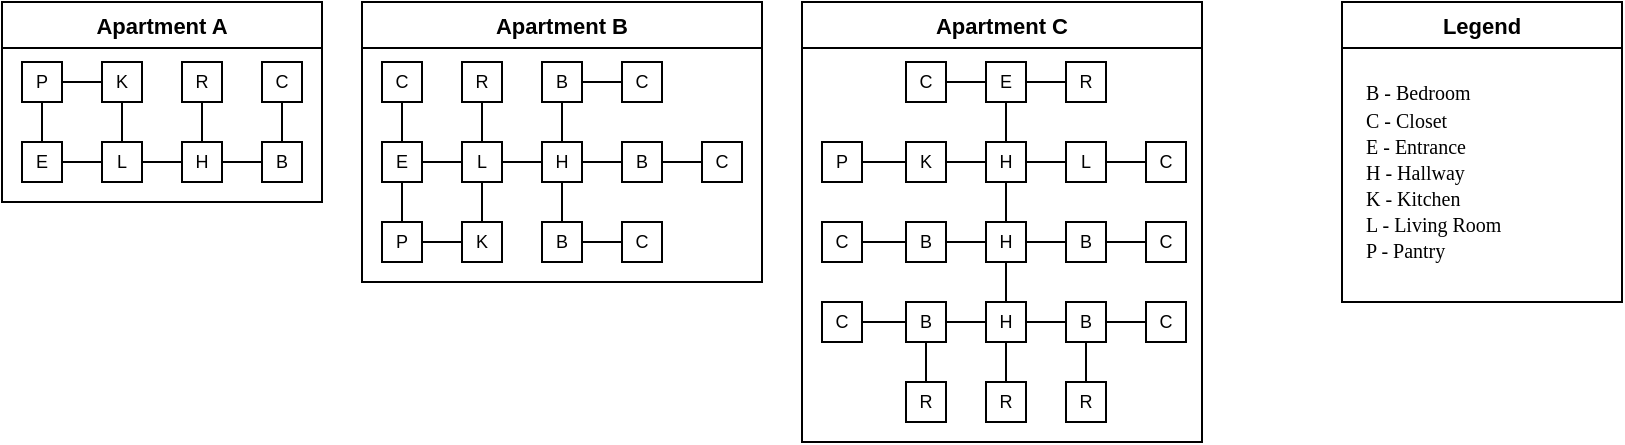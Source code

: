 <mxfile version="28.0.7">
  <diagram name="Page-1" id="AnDoiD_PRfWxa0YFhjAP">
    <mxGraphModel dx="984" dy="541" grid="1" gridSize="10" guides="1" tooltips="1" connect="1" arrows="1" fold="0" page="1" pageScale="1" pageWidth="850" pageHeight="1100" math="0" shadow="0">
      <root>
        <mxCell id="0" />
        <mxCell id="rfV1pEKHBz6pyRs1tRkb-125" value="Apartment C" parent="0" />
        <mxCell id="rfV1pEKHBz6pyRs1tRkb-126" value="Apartment C" style="swimlane;whiteSpace=wrap;html=1;fontFamily=Helvetica;fontSize=11;fontColor=default;labelBackgroundColor=default;container=0;" vertex="1" parent="rfV1pEKHBz6pyRs1tRkb-125">
          <mxGeometry x="420" y="20" width="200" height="220" as="geometry">
            <mxRectangle width="100" height="30" as="alternateBounds" />
          </mxGeometry>
        </mxCell>
        <mxCell id="rfV1pEKHBz6pyRs1tRkb-154" style="edgeStyle=orthogonalEdgeStyle;shape=connector;rounded=0;orthogonalLoop=1;jettySize=auto;html=1;exitX=0.5;exitY=1;exitDx=0;exitDy=0;entryX=0.5;entryY=0;entryDx=0;entryDy=0;strokeColor=default;align=center;verticalAlign=middle;fontFamily=Helvetica;fontSize=11;fontColor=default;labelBackgroundColor=default;endArrow=none;endFill=0;" edge="1" parent="rfV1pEKHBz6pyRs1tRkb-126" source="rfV1pEKHBz6pyRs1tRkb-127" target="rfV1pEKHBz6pyRs1tRkb-138">
          <mxGeometry relative="1" as="geometry" />
        </mxCell>
        <mxCell id="rfV1pEKHBz6pyRs1tRkb-188" style="edgeStyle=orthogonalEdgeStyle;shape=connector;rounded=0;orthogonalLoop=1;jettySize=auto;html=1;exitX=0;exitY=0.5;exitDx=0;exitDy=0;entryX=1;entryY=0.5;entryDx=0;entryDy=0;strokeColor=default;align=center;verticalAlign=middle;fontFamily=Helvetica;fontSize=11;fontColor=default;labelBackgroundColor=default;endArrow=none;endFill=0;" edge="1" parent="rfV1pEKHBz6pyRs1tRkb-126" source="rfV1pEKHBz6pyRs1tRkb-127" target="rfV1pEKHBz6pyRs1tRkb-186">
          <mxGeometry relative="1" as="geometry" />
        </mxCell>
        <mxCell id="rfV1pEKHBz6pyRs1tRkb-127" value="E" style="whiteSpace=wrap;html=1;aspect=fixed;fillColor=default;fontSize=9;container=0;" vertex="1" parent="rfV1pEKHBz6pyRs1tRkb-126">
          <mxGeometry x="92" y="30" width="20" height="20" as="geometry" />
        </mxCell>
        <mxCell id="rfV1pEKHBz6pyRs1tRkb-196" style="edgeStyle=orthogonalEdgeStyle;shape=connector;rounded=0;orthogonalLoop=1;jettySize=auto;html=1;exitX=1;exitY=0.5;exitDx=0;exitDy=0;entryX=0;entryY=0.5;entryDx=0;entryDy=0;strokeColor=default;align=center;verticalAlign=middle;fontFamily=Helvetica;fontSize=11;fontColor=default;labelBackgroundColor=default;endArrow=none;endFill=0;" edge="1" parent="rfV1pEKHBz6pyRs1tRkb-126" source="rfV1pEKHBz6pyRs1tRkb-129" target="rfV1pEKHBz6pyRs1tRkb-195">
          <mxGeometry relative="1" as="geometry" />
        </mxCell>
        <mxCell id="rfV1pEKHBz6pyRs1tRkb-129" value="L" style="whiteSpace=wrap;html=1;aspect=fixed;fillColor=default;fontSize=9;container=0;" vertex="1" parent="rfV1pEKHBz6pyRs1tRkb-126">
          <mxGeometry x="132" y="70" width="20" height="20" as="geometry" />
        </mxCell>
        <mxCell id="rfV1pEKHBz6pyRs1tRkb-160" style="edgeStyle=orthogonalEdgeStyle;shape=connector;rounded=0;orthogonalLoop=1;jettySize=auto;html=1;exitX=1;exitY=0.5;exitDx=0;exitDy=0;entryX=0;entryY=0.5;entryDx=0;entryDy=0;strokeColor=default;align=center;verticalAlign=middle;fontFamily=Helvetica;fontSize=11;fontColor=default;labelBackgroundColor=default;endArrow=none;endFill=0;" edge="1" parent="rfV1pEKHBz6pyRs1tRkb-126" source="rfV1pEKHBz6pyRs1tRkb-134" target="rfV1pEKHBz6pyRs1tRkb-138">
          <mxGeometry relative="1" as="geometry" />
        </mxCell>
        <mxCell id="rfV1pEKHBz6pyRs1tRkb-134" value="K" style="whiteSpace=wrap;html=1;aspect=fixed;fillColor=default;fontSize=9;container=0;" vertex="1" parent="rfV1pEKHBz6pyRs1tRkb-126">
          <mxGeometry x="52" y="70" width="20" height="20" as="geometry" />
        </mxCell>
        <mxCell id="rfV1pEKHBz6pyRs1tRkb-155" style="edgeStyle=orthogonalEdgeStyle;shape=connector;rounded=0;orthogonalLoop=1;jettySize=auto;html=1;exitX=1;exitY=0.5;exitDx=0;exitDy=0;entryX=0;entryY=0.5;entryDx=0;entryDy=0;strokeColor=default;align=center;verticalAlign=middle;fontFamily=Helvetica;fontSize=11;fontColor=default;labelBackgroundColor=default;endArrow=none;endFill=0;" edge="1" parent="rfV1pEKHBz6pyRs1tRkb-126" source="rfV1pEKHBz6pyRs1tRkb-138" target="rfV1pEKHBz6pyRs1tRkb-129">
          <mxGeometry relative="1" as="geometry" />
        </mxCell>
        <mxCell id="rfV1pEKHBz6pyRs1tRkb-158" style="edgeStyle=orthogonalEdgeStyle;shape=connector;rounded=0;orthogonalLoop=1;jettySize=auto;html=1;exitX=0.5;exitY=1;exitDx=0;exitDy=0;entryX=0.5;entryY=0;entryDx=0;entryDy=0;strokeColor=default;align=center;verticalAlign=middle;fontFamily=Helvetica;fontSize=11;fontColor=default;labelBackgroundColor=default;endArrow=none;endFill=0;" edge="1" parent="rfV1pEKHBz6pyRs1tRkb-126" source="rfV1pEKHBz6pyRs1tRkb-138" target="rfV1pEKHBz6pyRs1tRkb-156">
          <mxGeometry relative="1" as="geometry" />
        </mxCell>
        <mxCell id="rfV1pEKHBz6pyRs1tRkb-138" value="H" style="whiteSpace=wrap;html=1;aspect=fixed;fillColor=default;fontSize=9;container=0;" vertex="1" parent="rfV1pEKHBz6pyRs1tRkb-126">
          <mxGeometry x="92" y="70" width="20" height="20" as="geometry" />
        </mxCell>
        <mxCell id="rfV1pEKHBz6pyRs1tRkb-163" style="edgeStyle=orthogonalEdgeStyle;shape=connector;rounded=0;orthogonalLoop=1;jettySize=auto;html=1;exitX=0;exitY=0.5;exitDx=0;exitDy=0;entryX=1;entryY=0.5;entryDx=0;entryDy=0;strokeColor=default;align=center;verticalAlign=middle;fontFamily=Helvetica;fontSize=11;fontColor=default;labelBackgroundColor=default;endArrow=none;endFill=0;" edge="1" parent="rfV1pEKHBz6pyRs1tRkb-126" source="rfV1pEKHBz6pyRs1tRkb-141" target="rfV1pEKHBz6pyRs1tRkb-156">
          <mxGeometry relative="1" as="geometry" />
        </mxCell>
        <mxCell id="rfV1pEKHBz6pyRs1tRkb-166" style="edgeStyle=orthogonalEdgeStyle;shape=connector;rounded=0;orthogonalLoop=1;jettySize=auto;html=1;exitX=1;exitY=0.5;exitDx=0;exitDy=0;strokeColor=default;align=center;verticalAlign=middle;fontFamily=Helvetica;fontSize=11;fontColor=default;labelBackgroundColor=default;endArrow=none;endFill=0;" edge="1" parent="rfV1pEKHBz6pyRs1tRkb-126" source="rfV1pEKHBz6pyRs1tRkb-141" target="rfV1pEKHBz6pyRs1tRkb-147">
          <mxGeometry relative="1" as="geometry" />
        </mxCell>
        <mxCell id="rfV1pEKHBz6pyRs1tRkb-141" value="B" style="whiteSpace=wrap;html=1;aspect=fixed;fillColor=default;fontSize=9;container=0;" vertex="1" parent="rfV1pEKHBz6pyRs1tRkb-126">
          <mxGeometry x="132" y="110" width="20" height="20" as="geometry" />
        </mxCell>
        <mxCell id="rfV1pEKHBz6pyRs1tRkb-165" style="edgeStyle=orthogonalEdgeStyle;shape=connector;rounded=0;orthogonalLoop=1;jettySize=auto;html=1;exitX=1;exitY=0.5;exitDx=0;exitDy=0;strokeColor=default;align=center;verticalAlign=middle;fontFamily=Helvetica;fontSize=11;fontColor=default;labelBackgroundColor=default;endArrow=none;endFill=0;" edge="1" parent="rfV1pEKHBz6pyRs1tRkb-126" source="rfV1pEKHBz6pyRs1tRkb-143" target="rfV1pEKHBz6pyRs1tRkb-156">
          <mxGeometry relative="1" as="geometry" />
        </mxCell>
        <mxCell id="rfV1pEKHBz6pyRs1tRkb-168" style="edgeStyle=orthogonalEdgeStyle;shape=connector;rounded=0;orthogonalLoop=1;jettySize=auto;html=1;exitX=0;exitY=0.5;exitDx=0;exitDy=0;entryX=1;entryY=0.5;entryDx=0;entryDy=0;strokeColor=default;align=center;verticalAlign=middle;fontFamily=Helvetica;fontSize=11;fontColor=default;labelBackgroundColor=default;endArrow=none;endFill=0;" edge="1" parent="rfV1pEKHBz6pyRs1tRkb-126" source="rfV1pEKHBz6pyRs1tRkb-143" target="rfV1pEKHBz6pyRs1tRkb-148">
          <mxGeometry relative="1" as="geometry" />
        </mxCell>
        <mxCell id="rfV1pEKHBz6pyRs1tRkb-143" value="B" style="whiteSpace=wrap;html=1;aspect=fixed;fillColor=default;fontSize=9;container=0;" vertex="1" parent="rfV1pEKHBz6pyRs1tRkb-126">
          <mxGeometry x="52" y="110" width="20" height="20" as="geometry" />
        </mxCell>
        <mxCell id="rfV1pEKHBz6pyRs1tRkb-147" value="C" style="whiteSpace=wrap;html=1;aspect=fixed;fillColor=default;fontSize=9;container=0;" vertex="1" parent="rfV1pEKHBz6pyRs1tRkb-126">
          <mxGeometry x="172" y="110" width="20" height="20" as="geometry" />
        </mxCell>
        <mxCell id="rfV1pEKHBz6pyRs1tRkb-148" value="C" style="whiteSpace=wrap;html=1;aspect=fixed;fillColor=default;fontSize=9;container=0;" vertex="1" parent="rfV1pEKHBz6pyRs1tRkb-126">
          <mxGeometry x="10" y="110" width="20" height="20" as="geometry" />
        </mxCell>
        <mxCell id="rfV1pEKHBz6pyRs1tRkb-159" style="edgeStyle=orthogonalEdgeStyle;shape=connector;rounded=0;orthogonalLoop=1;jettySize=auto;html=1;exitX=1;exitY=0.5;exitDx=0;exitDy=0;entryX=0;entryY=0.5;entryDx=0;entryDy=0;strokeColor=default;align=center;verticalAlign=middle;fontFamily=Helvetica;fontSize=11;fontColor=default;labelBackgroundColor=default;endArrow=none;endFill=0;" edge="1" parent="rfV1pEKHBz6pyRs1tRkb-126" source="rfV1pEKHBz6pyRs1tRkb-149" target="rfV1pEKHBz6pyRs1tRkb-134">
          <mxGeometry relative="1" as="geometry" />
        </mxCell>
        <mxCell id="rfV1pEKHBz6pyRs1tRkb-149" value="P" style="whiteSpace=wrap;html=1;aspect=fixed;fillColor=default;fontSize=9;container=0;" vertex="1" parent="rfV1pEKHBz6pyRs1tRkb-126">
          <mxGeometry x="10" y="70" width="20" height="20" as="geometry" />
        </mxCell>
        <mxCell id="rfV1pEKHBz6pyRs1tRkb-180" style="edgeStyle=orthogonalEdgeStyle;shape=connector;rounded=0;orthogonalLoop=1;jettySize=auto;html=1;exitX=0.5;exitY=1;exitDx=0;exitDy=0;entryX=0.5;entryY=0;entryDx=0;entryDy=0;strokeColor=default;align=center;verticalAlign=middle;fontFamily=Helvetica;fontSize=11;fontColor=default;labelBackgroundColor=default;endArrow=none;endFill=0;" edge="1" parent="rfV1pEKHBz6pyRs1tRkb-126" source="rfV1pEKHBz6pyRs1tRkb-156" target="rfV1pEKHBz6pyRs1tRkb-178">
          <mxGeometry relative="1" as="geometry" />
        </mxCell>
        <mxCell id="rfV1pEKHBz6pyRs1tRkb-156" value="H" style="whiteSpace=wrap;html=1;aspect=fixed;fillColor=default;fontSize=9;container=0;" vertex="1" parent="rfV1pEKHBz6pyRs1tRkb-126">
          <mxGeometry x="92" y="110" width="20" height="20" as="geometry" />
        </mxCell>
        <mxCell id="rfV1pEKHBz6pyRs1tRkb-170" style="edgeStyle=orthogonalEdgeStyle;shape=connector;rounded=0;orthogonalLoop=1;jettySize=auto;html=1;exitX=0;exitY=0.5;exitDx=0;exitDy=0;entryX=1;entryY=0.5;entryDx=0;entryDy=0;strokeColor=default;align=center;verticalAlign=middle;fontFamily=Helvetica;fontSize=11;fontColor=default;labelBackgroundColor=default;endArrow=none;endFill=0;" edge="1" parent="rfV1pEKHBz6pyRs1tRkb-126" source="rfV1pEKHBz6pyRs1tRkb-172" target="rfV1pEKHBz6pyRs1tRkb-178">
          <mxGeometry relative="1" as="geometry" />
        </mxCell>
        <mxCell id="rfV1pEKHBz6pyRs1tRkb-171" style="edgeStyle=orthogonalEdgeStyle;shape=connector;rounded=0;orthogonalLoop=1;jettySize=auto;html=1;exitX=1;exitY=0.5;exitDx=0;exitDy=0;strokeColor=default;align=center;verticalAlign=middle;fontFamily=Helvetica;fontSize=11;fontColor=default;labelBackgroundColor=default;endArrow=none;endFill=0;" edge="1" parent="rfV1pEKHBz6pyRs1tRkb-126" source="rfV1pEKHBz6pyRs1tRkb-172" target="rfV1pEKHBz6pyRs1tRkb-176">
          <mxGeometry relative="1" as="geometry" />
        </mxCell>
        <mxCell id="rfV1pEKHBz6pyRs1tRkb-193" style="edgeStyle=orthogonalEdgeStyle;shape=connector;rounded=0;orthogonalLoop=1;jettySize=auto;html=1;exitX=0.5;exitY=1;exitDx=0;exitDy=0;entryX=0.5;entryY=0;entryDx=0;entryDy=0;strokeColor=default;align=center;verticalAlign=middle;fontFamily=Helvetica;fontSize=11;fontColor=default;labelBackgroundColor=default;endArrow=none;endFill=0;" edge="1" parent="rfV1pEKHBz6pyRs1tRkb-126" source="rfV1pEKHBz6pyRs1tRkb-172" target="rfV1pEKHBz6pyRs1tRkb-190">
          <mxGeometry relative="1" as="geometry" />
        </mxCell>
        <mxCell id="rfV1pEKHBz6pyRs1tRkb-172" value="B" style="whiteSpace=wrap;html=1;aspect=fixed;fillColor=default;fontSize=9;container=0;" vertex="1" parent="rfV1pEKHBz6pyRs1tRkb-126">
          <mxGeometry x="132" y="150" width="20" height="20" as="geometry" />
        </mxCell>
        <mxCell id="rfV1pEKHBz6pyRs1tRkb-173" style="edgeStyle=orthogonalEdgeStyle;shape=connector;rounded=0;orthogonalLoop=1;jettySize=auto;html=1;exitX=1;exitY=0.5;exitDx=0;exitDy=0;strokeColor=default;align=center;verticalAlign=middle;fontFamily=Helvetica;fontSize=11;fontColor=default;labelBackgroundColor=default;endArrow=none;endFill=0;" edge="1" parent="rfV1pEKHBz6pyRs1tRkb-126" source="rfV1pEKHBz6pyRs1tRkb-175" target="rfV1pEKHBz6pyRs1tRkb-178">
          <mxGeometry relative="1" as="geometry" />
        </mxCell>
        <mxCell id="rfV1pEKHBz6pyRs1tRkb-174" style="edgeStyle=orthogonalEdgeStyle;shape=connector;rounded=0;orthogonalLoop=1;jettySize=auto;html=1;exitX=0;exitY=0.5;exitDx=0;exitDy=0;entryX=1;entryY=0.5;entryDx=0;entryDy=0;strokeColor=default;align=center;verticalAlign=middle;fontFamily=Helvetica;fontSize=11;fontColor=default;labelBackgroundColor=default;endArrow=none;endFill=0;" edge="1" parent="rfV1pEKHBz6pyRs1tRkb-126" source="rfV1pEKHBz6pyRs1tRkb-175" target="rfV1pEKHBz6pyRs1tRkb-177">
          <mxGeometry relative="1" as="geometry" />
        </mxCell>
        <mxCell id="rfV1pEKHBz6pyRs1tRkb-192" style="edgeStyle=orthogonalEdgeStyle;shape=connector;rounded=0;orthogonalLoop=1;jettySize=auto;html=1;exitX=0.5;exitY=1;exitDx=0;exitDy=0;entryX=0.5;entryY=0;entryDx=0;entryDy=0;strokeColor=default;align=center;verticalAlign=middle;fontFamily=Helvetica;fontSize=11;fontColor=default;labelBackgroundColor=default;endArrow=none;endFill=0;" edge="1" parent="rfV1pEKHBz6pyRs1tRkb-126" source="rfV1pEKHBz6pyRs1tRkb-175" target="rfV1pEKHBz6pyRs1tRkb-191">
          <mxGeometry relative="1" as="geometry" />
        </mxCell>
        <mxCell id="rfV1pEKHBz6pyRs1tRkb-175" value="B" style="whiteSpace=wrap;html=1;aspect=fixed;fillColor=default;fontSize=9;container=0;" vertex="1" parent="rfV1pEKHBz6pyRs1tRkb-126">
          <mxGeometry x="52" y="150" width="20" height="20" as="geometry" />
        </mxCell>
        <mxCell id="rfV1pEKHBz6pyRs1tRkb-176" value="C" style="whiteSpace=wrap;html=1;aspect=fixed;fillColor=default;fontSize=9;container=0;" vertex="1" parent="rfV1pEKHBz6pyRs1tRkb-126">
          <mxGeometry x="172" y="150" width="20" height="20" as="geometry" />
        </mxCell>
        <mxCell id="rfV1pEKHBz6pyRs1tRkb-177" value="C" style="whiteSpace=wrap;html=1;aspect=fixed;fillColor=default;fontSize=9;container=0;" vertex="1" parent="rfV1pEKHBz6pyRs1tRkb-126">
          <mxGeometry x="10" y="150" width="20" height="20" as="geometry" />
        </mxCell>
        <mxCell id="rfV1pEKHBz6pyRs1tRkb-185" style="edgeStyle=orthogonalEdgeStyle;shape=connector;rounded=0;orthogonalLoop=1;jettySize=auto;html=1;exitX=0.5;exitY=1;exitDx=0;exitDy=0;strokeColor=default;align=center;verticalAlign=middle;fontFamily=Helvetica;fontSize=11;fontColor=default;labelBackgroundColor=default;endArrow=none;endFill=0;" edge="1" parent="rfV1pEKHBz6pyRs1tRkb-126" source="rfV1pEKHBz6pyRs1tRkb-178" target="rfV1pEKHBz6pyRs1tRkb-183">
          <mxGeometry relative="1" as="geometry" />
        </mxCell>
        <mxCell id="rfV1pEKHBz6pyRs1tRkb-178" value="H" style="whiteSpace=wrap;html=1;aspect=fixed;fillColor=default;fontSize=9;container=0;" vertex="1" parent="rfV1pEKHBz6pyRs1tRkb-126">
          <mxGeometry x="92" y="150" width="20" height="20" as="geometry" />
        </mxCell>
        <mxCell id="rfV1pEKHBz6pyRs1tRkb-194" style="edgeStyle=orthogonalEdgeStyle;shape=connector;rounded=0;orthogonalLoop=1;jettySize=auto;html=1;exitX=0;exitY=0.5;exitDx=0;exitDy=0;entryX=1;entryY=0.5;entryDx=0;entryDy=0;strokeColor=default;align=center;verticalAlign=middle;fontFamily=Helvetica;fontSize=11;fontColor=default;labelBackgroundColor=default;endArrow=none;endFill=0;" edge="1" parent="rfV1pEKHBz6pyRs1tRkb-126" source="rfV1pEKHBz6pyRs1tRkb-181" target="rfV1pEKHBz6pyRs1tRkb-127">
          <mxGeometry relative="1" as="geometry" />
        </mxCell>
        <mxCell id="rfV1pEKHBz6pyRs1tRkb-181" value="R" style="whiteSpace=wrap;html=1;aspect=fixed;fillColor=default;fontSize=9;container=0;" vertex="1" parent="rfV1pEKHBz6pyRs1tRkb-126">
          <mxGeometry x="132" y="30" width="20" height="20" as="geometry" />
        </mxCell>
        <mxCell id="rfV1pEKHBz6pyRs1tRkb-183" value="R" style="whiteSpace=wrap;html=1;aspect=fixed;fillColor=default;fontSize=9;container=0;" vertex="1" parent="rfV1pEKHBz6pyRs1tRkb-126">
          <mxGeometry x="92" y="190" width="20" height="20" as="geometry" />
        </mxCell>
        <mxCell id="rfV1pEKHBz6pyRs1tRkb-186" value="C" style="whiteSpace=wrap;html=1;aspect=fixed;fillColor=default;fontSize=9;container=0;" vertex="1" parent="rfV1pEKHBz6pyRs1tRkb-126">
          <mxGeometry x="52" y="30" width="20" height="20" as="geometry" />
        </mxCell>
        <mxCell id="rfV1pEKHBz6pyRs1tRkb-190" value="R" style="whiteSpace=wrap;html=1;aspect=fixed;fillColor=default;fontSize=9;container=0;" vertex="1" parent="rfV1pEKHBz6pyRs1tRkb-126">
          <mxGeometry x="132" y="190" width="20" height="20" as="geometry" />
        </mxCell>
        <mxCell id="rfV1pEKHBz6pyRs1tRkb-191" value="R" style="whiteSpace=wrap;html=1;aspect=fixed;fillColor=default;fontSize=9;container=0;" vertex="1" parent="rfV1pEKHBz6pyRs1tRkb-126">
          <mxGeometry x="52" y="190" width="20" height="20" as="geometry" />
        </mxCell>
        <mxCell id="rfV1pEKHBz6pyRs1tRkb-195" value="C" style="whiteSpace=wrap;html=1;aspect=fixed;fillColor=default;fontSize=9;container=0;" vertex="1" parent="rfV1pEKHBz6pyRs1tRkb-126">
          <mxGeometry x="172" y="70" width="20" height="20" as="geometry" />
        </mxCell>
        <mxCell id="rfV1pEKHBz6pyRs1tRkb-97" value="Apartment B" parent="0" />
        <mxCell id="rfV1pEKHBz6pyRs1tRkb-99" value="Apartment B" style="swimlane;whiteSpace=wrap;html=1;fontFamily=Helvetica;fontSize=11;fontColor=default;labelBackgroundColor=default;container=0;" vertex="1" parent="rfV1pEKHBz6pyRs1tRkb-97">
          <mxGeometry x="200" y="20" width="200" height="140" as="geometry">
            <mxRectangle width="100" height="30" as="alternateBounds" />
          </mxGeometry>
        </mxCell>
        <mxCell id="rfV1pEKHBz6pyRs1tRkb-197" style="edgeStyle=orthogonalEdgeStyle;shape=connector;rounded=0;orthogonalLoop=1;jettySize=auto;html=1;exitX=0.5;exitY=1;exitDx=0;exitDy=0;entryX=0.5;entryY=0;entryDx=0;entryDy=0;strokeColor=default;align=center;verticalAlign=middle;fontFamily=Helvetica;fontSize=11;fontColor=default;labelBackgroundColor=default;endArrow=none;endFill=0;" edge="1" parent="rfV1pEKHBz6pyRs1tRkb-99" source="rfV1pEKHBz6pyRs1tRkb-100" target="rfV1pEKHBz6pyRs1tRkb-122">
          <mxGeometry relative="1" as="geometry" />
        </mxCell>
        <mxCell id="rfV1pEKHBz6pyRs1tRkb-199" style="edgeStyle=orthogonalEdgeStyle;shape=connector;rounded=0;orthogonalLoop=1;jettySize=auto;html=1;exitX=0.5;exitY=0;exitDx=0;exitDy=0;entryX=0.5;entryY=1;entryDx=0;entryDy=0;strokeColor=default;align=center;verticalAlign=middle;fontFamily=Helvetica;fontSize=11;fontColor=default;labelBackgroundColor=default;endArrow=none;endFill=0;" edge="1" parent="rfV1pEKHBz6pyRs1tRkb-99" source="rfV1pEKHBz6pyRs1tRkb-100" target="rfV1pEKHBz6pyRs1tRkb-198">
          <mxGeometry relative="1" as="geometry" />
        </mxCell>
        <mxCell id="rfV1pEKHBz6pyRs1tRkb-100" value="E" style="whiteSpace=wrap;html=1;aspect=fixed;fillColor=default;fontSize=9;container=0;" vertex="1" parent="rfV1pEKHBz6pyRs1tRkb-99">
          <mxGeometry x="10" y="70" width="20" height="20" as="geometry" />
        </mxCell>
        <mxCell id="rfV1pEKHBz6pyRs1tRkb-101" style="edgeStyle=orthogonalEdgeStyle;shape=connector;rounded=0;orthogonalLoop=1;jettySize=auto;html=1;exitX=0;exitY=0.5;exitDx=0;exitDy=0;entryX=1;entryY=0.25;entryDx=0;entryDy=0;strokeColor=default;align=center;verticalAlign=middle;fontFamily=Helvetica;fontSize=11;fontColor=default;labelBackgroundColor=default;endArrow=none;endFill=0;" edge="1" parent="rfV1pEKHBz6pyRs1tRkb-99" source="rfV1pEKHBz6pyRs1tRkb-102" target="rfV1pEKHBz6pyRs1tRkb-100">
          <mxGeometry relative="1" as="geometry" />
        </mxCell>
        <mxCell id="rfV1pEKHBz6pyRs1tRkb-102" value="L" style="whiteSpace=wrap;html=1;aspect=fixed;fillColor=default;fontSize=9;container=0;" vertex="1" parent="rfV1pEKHBz6pyRs1tRkb-99">
          <mxGeometry x="50" y="70" width="20" height="20" as="geometry" />
        </mxCell>
        <mxCell id="rfV1pEKHBz6pyRs1tRkb-103" style="edgeStyle=orthogonalEdgeStyle;shape=connector;rounded=0;orthogonalLoop=1;jettySize=auto;html=1;exitX=0.5;exitY=1;exitDx=0;exitDy=0;entryX=0.5;entryY=0;entryDx=0;entryDy=0;strokeColor=default;align=center;verticalAlign=middle;fontFamily=Helvetica;fontSize=11;fontColor=default;labelBackgroundColor=default;endArrow=none;endFill=0;" edge="1" parent="rfV1pEKHBz6pyRs1tRkb-99" source="rfV1pEKHBz6pyRs1tRkb-104" target="rfV1pEKHBz6pyRs1tRkb-102">
          <mxGeometry relative="1" as="geometry" />
        </mxCell>
        <mxCell id="rfV1pEKHBz6pyRs1tRkb-104" value="R" style="whiteSpace=wrap;html=1;aspect=fixed;fillColor=default;fontSize=9;container=0;" vertex="1" parent="rfV1pEKHBz6pyRs1tRkb-99">
          <mxGeometry x="50" y="30" width="20" height="20" as="geometry" />
        </mxCell>
        <mxCell id="rfV1pEKHBz6pyRs1tRkb-105" style="edgeStyle=orthogonalEdgeStyle;shape=connector;rounded=0;orthogonalLoop=1;jettySize=auto;html=1;exitX=0.5;exitY=0;exitDx=0;exitDy=0;entryX=0.5;entryY=1;entryDx=0;entryDy=0;strokeColor=default;align=center;verticalAlign=middle;fontFamily=Helvetica;fontSize=11;fontColor=default;labelBackgroundColor=default;endArrow=none;endFill=0;" edge="1" parent="rfV1pEKHBz6pyRs1tRkb-99" source="rfV1pEKHBz6pyRs1tRkb-107" target="rfV1pEKHBz6pyRs1tRkb-102">
          <mxGeometry relative="1" as="geometry" />
        </mxCell>
        <mxCell id="rfV1pEKHBz6pyRs1tRkb-106" style="edgeStyle=orthogonalEdgeStyle;shape=connector;rounded=0;orthogonalLoop=1;jettySize=auto;html=1;exitX=0;exitY=0.5;exitDx=0;exitDy=0;entryX=1;entryY=0.5;entryDx=0;entryDy=0;strokeColor=default;align=center;verticalAlign=middle;fontFamily=Helvetica;fontSize=11;fontColor=default;labelBackgroundColor=default;endArrow=none;endFill=0;" edge="1" parent="rfV1pEKHBz6pyRs1tRkb-99" source="rfV1pEKHBz6pyRs1tRkb-107" target="rfV1pEKHBz6pyRs1tRkb-122">
          <mxGeometry relative="1" as="geometry" />
        </mxCell>
        <mxCell id="rfV1pEKHBz6pyRs1tRkb-107" value="K" style="whiteSpace=wrap;html=1;aspect=fixed;fillColor=default;fontSize=9;container=0;" vertex="1" parent="rfV1pEKHBz6pyRs1tRkb-99">
          <mxGeometry x="50" y="110" width="20" height="20" as="geometry" />
        </mxCell>
        <mxCell id="rfV1pEKHBz6pyRs1tRkb-108" style="edgeStyle=orthogonalEdgeStyle;shape=connector;rounded=0;orthogonalLoop=1;jettySize=auto;html=1;exitX=0.5;exitY=1;exitDx=0;exitDy=0;entryX=0.5;entryY=0;entryDx=0;entryDy=0;strokeColor=default;align=center;verticalAlign=middle;fontFamily=Helvetica;fontSize=11;fontColor=default;labelBackgroundColor=default;endArrow=none;endFill=0;" edge="1" parent="rfV1pEKHBz6pyRs1tRkb-99" source="rfV1pEKHBz6pyRs1tRkb-111" target="rfV1pEKHBz6pyRs1tRkb-116">
          <mxGeometry relative="1" as="geometry" />
        </mxCell>
        <mxCell id="rfV1pEKHBz6pyRs1tRkb-109" style="edgeStyle=orthogonalEdgeStyle;shape=connector;rounded=0;orthogonalLoop=1;jettySize=auto;html=1;exitX=0;exitY=0.5;exitDx=0;exitDy=0;entryX=1;entryY=0.25;entryDx=0;entryDy=0;strokeColor=default;align=center;verticalAlign=middle;fontFamily=Helvetica;fontSize=11;fontColor=default;labelBackgroundColor=default;endArrow=none;endFill=0;" edge="1" parent="rfV1pEKHBz6pyRs1tRkb-99" source="rfV1pEKHBz6pyRs1tRkb-111" target="rfV1pEKHBz6pyRs1tRkb-102">
          <mxGeometry relative="1" as="geometry" />
        </mxCell>
        <mxCell id="rfV1pEKHBz6pyRs1tRkb-110" style="edgeStyle=orthogonalEdgeStyle;shape=connector;rounded=0;orthogonalLoop=1;jettySize=auto;html=1;exitX=1;exitY=0.5;exitDx=0;exitDy=0;entryX=0;entryY=0.5;entryDx=0;entryDy=0;strokeColor=default;align=center;verticalAlign=middle;fontFamily=Helvetica;fontSize=11;fontColor=default;labelBackgroundColor=default;endArrow=none;endFill=0;" edge="1" parent="rfV1pEKHBz6pyRs1tRkb-99" source="rfV1pEKHBz6pyRs1tRkb-111" target="rfV1pEKHBz6pyRs1tRkb-118">
          <mxGeometry relative="1" as="geometry" />
        </mxCell>
        <mxCell id="rfV1pEKHBz6pyRs1tRkb-111" value="H" style="whiteSpace=wrap;html=1;aspect=fixed;fillColor=default;fontSize=9;container=0;" vertex="1" parent="rfV1pEKHBz6pyRs1tRkb-99">
          <mxGeometry x="90" y="70" width="20" height="20" as="geometry" />
        </mxCell>
        <mxCell id="rfV1pEKHBz6pyRs1tRkb-112" style="edgeStyle=orthogonalEdgeStyle;shape=connector;rounded=0;orthogonalLoop=1;jettySize=auto;html=1;exitX=0.5;exitY=1;exitDx=0;exitDy=0;entryX=0.5;entryY=0;entryDx=0;entryDy=0;strokeColor=default;align=center;verticalAlign=middle;fontFamily=Helvetica;fontSize=11;fontColor=default;labelBackgroundColor=default;endArrow=none;endFill=0;" edge="1" parent="rfV1pEKHBz6pyRs1tRkb-99" source="rfV1pEKHBz6pyRs1tRkb-114" target="rfV1pEKHBz6pyRs1tRkb-111">
          <mxGeometry relative="1" as="geometry" />
        </mxCell>
        <mxCell id="rfV1pEKHBz6pyRs1tRkb-113" style="edgeStyle=orthogonalEdgeStyle;shape=connector;rounded=0;orthogonalLoop=1;jettySize=auto;html=1;exitX=1;exitY=0.5;exitDx=0;exitDy=0;entryX=0;entryY=0.5;entryDx=0;entryDy=0;strokeColor=default;align=center;verticalAlign=middle;fontFamily=Helvetica;fontSize=11;fontColor=default;labelBackgroundColor=default;endArrow=none;endFill=0;" edge="1" parent="rfV1pEKHBz6pyRs1tRkb-99" source="rfV1pEKHBz6pyRs1tRkb-114" target="rfV1pEKHBz6pyRs1tRkb-119">
          <mxGeometry relative="1" as="geometry" />
        </mxCell>
        <mxCell id="rfV1pEKHBz6pyRs1tRkb-114" value="B" style="whiteSpace=wrap;html=1;aspect=fixed;fillColor=default;fontSize=9;container=0;" vertex="1" parent="rfV1pEKHBz6pyRs1tRkb-99">
          <mxGeometry x="90" y="30" width="20" height="20" as="geometry" />
        </mxCell>
        <mxCell id="rfV1pEKHBz6pyRs1tRkb-115" style="edgeStyle=orthogonalEdgeStyle;shape=connector;rounded=0;orthogonalLoop=1;jettySize=auto;html=1;exitX=1;exitY=0.5;exitDx=0;exitDy=0;entryX=0;entryY=0.5;entryDx=0;entryDy=0;strokeColor=default;align=center;verticalAlign=middle;fontFamily=Helvetica;fontSize=11;fontColor=default;labelBackgroundColor=default;endArrow=none;endFill=0;" edge="1" parent="rfV1pEKHBz6pyRs1tRkb-99" source="rfV1pEKHBz6pyRs1tRkb-116" target="rfV1pEKHBz6pyRs1tRkb-120">
          <mxGeometry relative="1" as="geometry" />
        </mxCell>
        <mxCell id="rfV1pEKHBz6pyRs1tRkb-116" value="B" style="whiteSpace=wrap;html=1;aspect=fixed;fillColor=default;fontSize=9;container=0;" vertex="1" parent="rfV1pEKHBz6pyRs1tRkb-99">
          <mxGeometry x="90" y="110" width="20" height="20" as="geometry" />
        </mxCell>
        <mxCell id="rfV1pEKHBz6pyRs1tRkb-117" style="edgeStyle=orthogonalEdgeStyle;shape=connector;rounded=0;orthogonalLoop=1;jettySize=auto;html=1;exitX=1;exitY=0.5;exitDx=0;exitDy=0;entryX=0;entryY=0.5;entryDx=0;entryDy=0;strokeColor=default;align=center;verticalAlign=middle;fontFamily=Helvetica;fontSize=11;fontColor=default;labelBackgroundColor=default;endArrow=none;endFill=0;" edge="1" parent="rfV1pEKHBz6pyRs1tRkb-99" source="rfV1pEKHBz6pyRs1tRkb-118" target="rfV1pEKHBz6pyRs1tRkb-121">
          <mxGeometry relative="1" as="geometry" />
        </mxCell>
        <mxCell id="rfV1pEKHBz6pyRs1tRkb-118" value="B" style="whiteSpace=wrap;html=1;aspect=fixed;fillColor=default;fontSize=9;container=0;" vertex="1" parent="rfV1pEKHBz6pyRs1tRkb-99">
          <mxGeometry x="130" y="70" width="20" height="20" as="geometry" />
        </mxCell>
        <mxCell id="rfV1pEKHBz6pyRs1tRkb-119" value="C" style="whiteSpace=wrap;html=1;aspect=fixed;fillColor=default;fontSize=9;container=0;" vertex="1" parent="rfV1pEKHBz6pyRs1tRkb-99">
          <mxGeometry x="130" y="30" width="20" height="20" as="geometry" />
        </mxCell>
        <mxCell id="rfV1pEKHBz6pyRs1tRkb-120" value="C" style="whiteSpace=wrap;html=1;aspect=fixed;fillColor=default;fontSize=9;container=0;" vertex="1" parent="rfV1pEKHBz6pyRs1tRkb-99">
          <mxGeometry x="130" y="110" width="20" height="20" as="geometry" />
        </mxCell>
        <mxCell id="rfV1pEKHBz6pyRs1tRkb-121" value="C" style="whiteSpace=wrap;html=1;aspect=fixed;fillColor=default;fontSize=9;container=0;" vertex="1" parent="rfV1pEKHBz6pyRs1tRkb-99">
          <mxGeometry x="170" y="70" width="20" height="20" as="geometry" />
        </mxCell>
        <mxCell id="rfV1pEKHBz6pyRs1tRkb-122" value="P" style="whiteSpace=wrap;html=1;aspect=fixed;fillColor=default;fontSize=9;container=0;" vertex="1" parent="rfV1pEKHBz6pyRs1tRkb-99">
          <mxGeometry x="10" y="110" width="20" height="20" as="geometry" />
        </mxCell>
        <mxCell id="rfV1pEKHBz6pyRs1tRkb-198" value="C" style="whiteSpace=wrap;html=1;aspect=fixed;fillColor=default;fontSize=9;container=0;" vertex="1" parent="rfV1pEKHBz6pyRs1tRkb-99">
          <mxGeometry x="10" y="30" width="20" height="20" as="geometry" />
        </mxCell>
        <mxCell id="1" value="Apartment A" parent="0" />
        <mxCell id="rfV1pEKHBz6pyRs1tRkb-85" value="" style="group" vertex="1" connectable="0" parent="1">
          <mxGeometry x="20" y="20" width="160" height="110" as="geometry" />
        </mxCell>
        <mxCell id="rfV1pEKHBz6pyRs1tRkb-84" value="Apartment A" style="swimlane;whiteSpace=wrap;html=1;fontFamily=Helvetica;fontSize=11;fontColor=default;labelBackgroundColor=default;fillColor=default;container=0;" vertex="1" parent="rfV1pEKHBz6pyRs1tRkb-85">
          <mxGeometry width="160" height="100" as="geometry">
            <mxRectangle width="100" height="30" as="alternateBounds" />
          </mxGeometry>
        </mxCell>
        <mxCell id="rfV1pEKHBz6pyRs1tRkb-230" style="edgeStyle=orthogonalEdgeStyle;shape=connector;rounded=0;orthogonalLoop=1;jettySize=auto;html=1;exitX=0.5;exitY=1;exitDx=0;exitDy=0;entryX=0.5;entryY=0;entryDx=0;entryDy=0;strokeColor=default;align=center;verticalAlign=middle;fontFamily=Helvetica;fontSize=11;fontColor=default;labelBackgroundColor=default;endArrow=none;endFill=0;" edge="1" parent="rfV1pEKHBz6pyRs1tRkb-84" source="rfV1pEKHBz6pyRs1tRkb-227" target="rfV1pEKHBz6pyRs1tRkb-31">
          <mxGeometry relative="1" as="geometry" />
        </mxCell>
        <mxCell id="rfV1pEKHBz6pyRs1tRkb-227" value="P" style="whiteSpace=wrap;html=1;aspect=fixed;fillColor=default;fontSize=9;container=0;" vertex="1" parent="rfV1pEKHBz6pyRs1tRkb-84">
          <mxGeometry x="10" y="30" width="20" height="20" as="geometry" />
        </mxCell>
        <mxCell id="rfV1pEKHBz6pyRs1tRkb-228" style="edgeStyle=orthogonalEdgeStyle;shape=connector;rounded=0;orthogonalLoop=1;jettySize=auto;html=1;exitX=0;exitY=0.5;exitDx=0;exitDy=0;entryX=1;entryY=0.5;entryDx=0;entryDy=0;strokeColor=default;align=center;verticalAlign=middle;fontFamily=Helvetica;fontSize=11;fontColor=default;labelBackgroundColor=default;endArrow=none;endFill=0;" edge="1" parent="rfV1pEKHBz6pyRs1tRkb-84" source="rfV1pEKHBz6pyRs1tRkb-40" target="rfV1pEKHBz6pyRs1tRkb-227">
          <mxGeometry relative="1" as="geometry" />
        </mxCell>
        <mxCell id="rfV1pEKHBz6pyRs1tRkb-31" value="E" style="whiteSpace=wrap;html=1;aspect=fixed;fillColor=default;fontSize=9;container=0;" vertex="1" parent="rfV1pEKHBz6pyRs1tRkb-84">
          <mxGeometry x="10" y="70" width="20" height="20" as="geometry" />
        </mxCell>
        <mxCell id="rfV1pEKHBz6pyRs1tRkb-41" style="edgeStyle=orthogonalEdgeStyle;rounded=0;orthogonalLoop=1;jettySize=auto;html=1;exitX=0.5;exitY=0;exitDx=0;exitDy=0;entryX=0.5;entryY=1;entryDx=0;entryDy=0;endArrow=none;endFill=0;" edge="1" parent="rfV1pEKHBz6pyRs1tRkb-84" source="rfV1pEKHBz6pyRs1tRkb-32" target="rfV1pEKHBz6pyRs1tRkb-40">
          <mxGeometry relative="1" as="geometry" />
        </mxCell>
        <mxCell id="rfV1pEKHBz6pyRs1tRkb-32" value="L" style="whiteSpace=wrap;html=1;aspect=fixed;fillColor=default;fontSize=9;container=0;" vertex="1" parent="rfV1pEKHBz6pyRs1tRkb-84">
          <mxGeometry x="50" y="70" width="20" height="20" as="geometry" />
        </mxCell>
        <mxCell id="rfV1pEKHBz6pyRs1tRkb-35" value="" style="endArrow=none;html=1;rounded=0;exitX=1;exitY=0.5;exitDx=0;exitDy=0;entryX=0;entryY=0.5;entryDx=0;entryDy=0;" edge="1" parent="rfV1pEKHBz6pyRs1tRkb-84" source="rfV1pEKHBz6pyRs1tRkb-31" target="rfV1pEKHBz6pyRs1tRkb-32">
          <mxGeometry width="50" height="50" relative="1" as="geometry">
            <mxPoint x="260" y="210" as="sourcePoint" />
            <mxPoint x="310" y="160" as="targetPoint" />
          </mxGeometry>
        </mxCell>
        <mxCell id="rfV1pEKHBz6pyRs1tRkb-39" style="edgeStyle=orthogonalEdgeStyle;rounded=0;orthogonalLoop=1;jettySize=auto;html=1;exitX=0;exitY=0.5;exitDx=0;exitDy=0;endArrow=none;endFill=0;" edge="1" parent="rfV1pEKHBz6pyRs1tRkb-84" source="rfV1pEKHBz6pyRs1tRkb-37" target="rfV1pEKHBz6pyRs1tRkb-32">
          <mxGeometry relative="1" as="geometry" />
        </mxCell>
        <mxCell id="rfV1pEKHBz6pyRs1tRkb-48" style="edgeStyle=orthogonalEdgeStyle;shape=connector;rounded=0;orthogonalLoop=1;jettySize=auto;html=1;exitX=1;exitY=0.5;exitDx=0;exitDy=0;entryX=0;entryY=0.5;entryDx=0;entryDy=0;strokeColor=default;align=center;verticalAlign=middle;fontFamily=Helvetica;fontSize=11;fontColor=default;labelBackgroundColor=default;endArrow=none;endFill=0;" edge="1" parent="rfV1pEKHBz6pyRs1tRkb-84" source="rfV1pEKHBz6pyRs1tRkb-37" target="rfV1pEKHBz6pyRs1tRkb-45">
          <mxGeometry relative="1" as="geometry" />
        </mxCell>
        <mxCell id="rfV1pEKHBz6pyRs1tRkb-37" value="H" style="whiteSpace=wrap;html=1;aspect=fixed;fillColor=default;fontSize=9;container=0;" vertex="1" parent="rfV1pEKHBz6pyRs1tRkb-84">
          <mxGeometry x="90" y="70" width="20" height="20" as="geometry" />
        </mxCell>
        <mxCell id="rfV1pEKHBz6pyRs1tRkb-40" value="K" style="whiteSpace=wrap;html=1;aspect=fixed;fillColor=default;fontSize=9;container=0;" vertex="1" parent="rfV1pEKHBz6pyRs1tRkb-84">
          <mxGeometry x="50" y="30" width="20" height="20" as="geometry" />
        </mxCell>
        <mxCell id="rfV1pEKHBz6pyRs1tRkb-50" style="edgeStyle=orthogonalEdgeStyle;shape=connector;rounded=0;orthogonalLoop=1;jettySize=auto;html=1;exitX=0.5;exitY=0;exitDx=0;exitDy=0;entryX=0.5;entryY=1;entryDx=0;entryDy=0;strokeColor=default;align=center;verticalAlign=middle;fontFamily=Helvetica;fontSize=11;fontColor=default;labelBackgroundColor=default;endArrow=none;endFill=0;" edge="1" parent="rfV1pEKHBz6pyRs1tRkb-84" source="rfV1pEKHBz6pyRs1tRkb-45" target="rfV1pEKHBz6pyRs1tRkb-49">
          <mxGeometry relative="1" as="geometry" />
        </mxCell>
        <mxCell id="rfV1pEKHBz6pyRs1tRkb-45" value="B" style="whiteSpace=wrap;html=1;aspect=fixed;fillColor=default;fontSize=9;container=0;" vertex="1" parent="rfV1pEKHBz6pyRs1tRkb-84">
          <mxGeometry x="130" y="70" width="20" height="20" as="geometry" />
        </mxCell>
        <mxCell id="rfV1pEKHBz6pyRs1tRkb-47" style="edgeStyle=orthogonalEdgeStyle;shape=connector;rounded=0;orthogonalLoop=1;jettySize=auto;html=1;exitX=0.5;exitY=1;exitDx=0;exitDy=0;entryX=0.5;entryY=0;entryDx=0;entryDy=0;strokeColor=default;align=center;verticalAlign=middle;fontFamily=Helvetica;fontSize=11;fontColor=default;labelBackgroundColor=default;endArrow=none;endFill=0;" edge="1" parent="rfV1pEKHBz6pyRs1tRkb-84" source="rfV1pEKHBz6pyRs1tRkb-46" target="rfV1pEKHBz6pyRs1tRkb-37">
          <mxGeometry relative="1" as="geometry" />
        </mxCell>
        <mxCell id="rfV1pEKHBz6pyRs1tRkb-46" value="R" style="whiteSpace=wrap;html=1;aspect=fixed;fillColor=default;fontSize=9;container=0;" vertex="1" parent="rfV1pEKHBz6pyRs1tRkb-84">
          <mxGeometry x="90" y="30" width="20" height="20" as="geometry" />
        </mxCell>
        <mxCell id="rfV1pEKHBz6pyRs1tRkb-49" value="C" style="whiteSpace=wrap;html=1;aspect=fixed;fillColor=default;fontSize=9;container=0;" vertex="1" parent="rfV1pEKHBz6pyRs1tRkb-84">
          <mxGeometry x="130" y="30" width="20" height="20" as="geometry" />
        </mxCell>
        <mxCell id="rfV1pEKHBz6pyRs1tRkb-98" value="Legend" parent="0" />
        <mxCell id="rfV1pEKHBz6pyRs1tRkb-123" value="Legend" style="swimlane;whiteSpace=wrap;html=1;fontFamily=Helvetica;fontSize=11;fontColor=default;labelBackgroundColor=default;fillColor=default;" vertex="1" parent="rfV1pEKHBz6pyRs1tRkb-98">
          <mxGeometry x="690" y="20" width="140" height="150" as="geometry">
            <mxRectangle x="60" y="290" width="80" height="30" as="alternateBounds" />
          </mxGeometry>
        </mxCell>
        <mxCell id="rfV1pEKHBz6pyRs1tRkb-124" value="&lt;span style=&quot;font-family: &amp;quot;Lucida Console&amp;quot;; font-size: 10px; background-color: light-dark(#ffffff, var(--ge-dark-color, #121212)); color: light-dark(rgb(0, 0, 0), rgb(255, 255, 255));&quot;&gt;B - Bedroom&lt;/span&gt;&lt;br&gt;&lt;span style=&quot;color: light-dark(rgb(0, 0, 0), rgb(255, 255, 255)); font-family: &amp;quot;Lucida Console&amp;quot;; font-size: 10px; background-color: light-dark(#ffffff, var(--ge-dark-color, #121212));&quot;&gt;C - Closet&lt;/span&gt;&lt;br&gt;&lt;span style=&quot;color: light-dark(rgb(0, 0, 0), rgb(255, 255, 255)); font-family: &amp;quot;Lucida Console&amp;quot;; font-size: 10px; background-color: light-dark(#ffffff, var(--ge-dark-color, #121212));&quot;&gt;E - Entrance&lt;/span&gt;&lt;br&gt;&lt;span style=&quot;color: light-dark(rgb(0, 0, 0), rgb(255, 255, 255)); font-family: &amp;quot;Lucida Console&amp;quot;; font-size: 10px; background-color: light-dark(#ffffff, var(--ge-dark-color, #121212));&quot;&gt;H - Hallway&lt;/span&gt;&lt;br&gt;&lt;span style=&quot;color: light-dark(rgb(0, 0, 0), rgb(255, 255, 255)); font-family: &amp;quot;Lucida Console&amp;quot;; font-size: 10px; background-color: light-dark(#ffffff, var(--ge-dark-color, #121212));&quot;&gt;K - Kitchen&lt;/span&gt;&lt;br&gt;&lt;span style=&quot;color: light-dark(rgb(0, 0, 0), rgb(255, 255, 255)); font-family: &amp;quot;Lucida Console&amp;quot;; font-size: 10px; background-color: light-dark(#ffffff, var(--ge-dark-color, #121212));&quot;&gt;L - Living Room&lt;/span&gt;&lt;br&gt;&lt;span style=&quot;color: light-dark(rgb(0, 0, 0), rgb(255, 255, 255)); font-family: &amp;quot;Lucida Console&amp;quot;; font-size: 10px; background-color: light-dark(#ffffff, var(--ge-dark-color, #121212));&quot;&gt;P - Pantry&lt;/span&gt;" style="text;html=1;align=left;verticalAlign=middle;whiteSpace=wrap;rounded=0;fontFamily=Helvetica;fontSize=11;fontColor=default;labelBackgroundColor=default;fillColor=default;" vertex="1" parent="rfV1pEKHBz6pyRs1tRkb-123">
          <mxGeometry x="10" y="30" width="110" height="110" as="geometry" />
        </mxCell>
      </root>
    </mxGraphModel>
  </diagram>
</mxfile>
